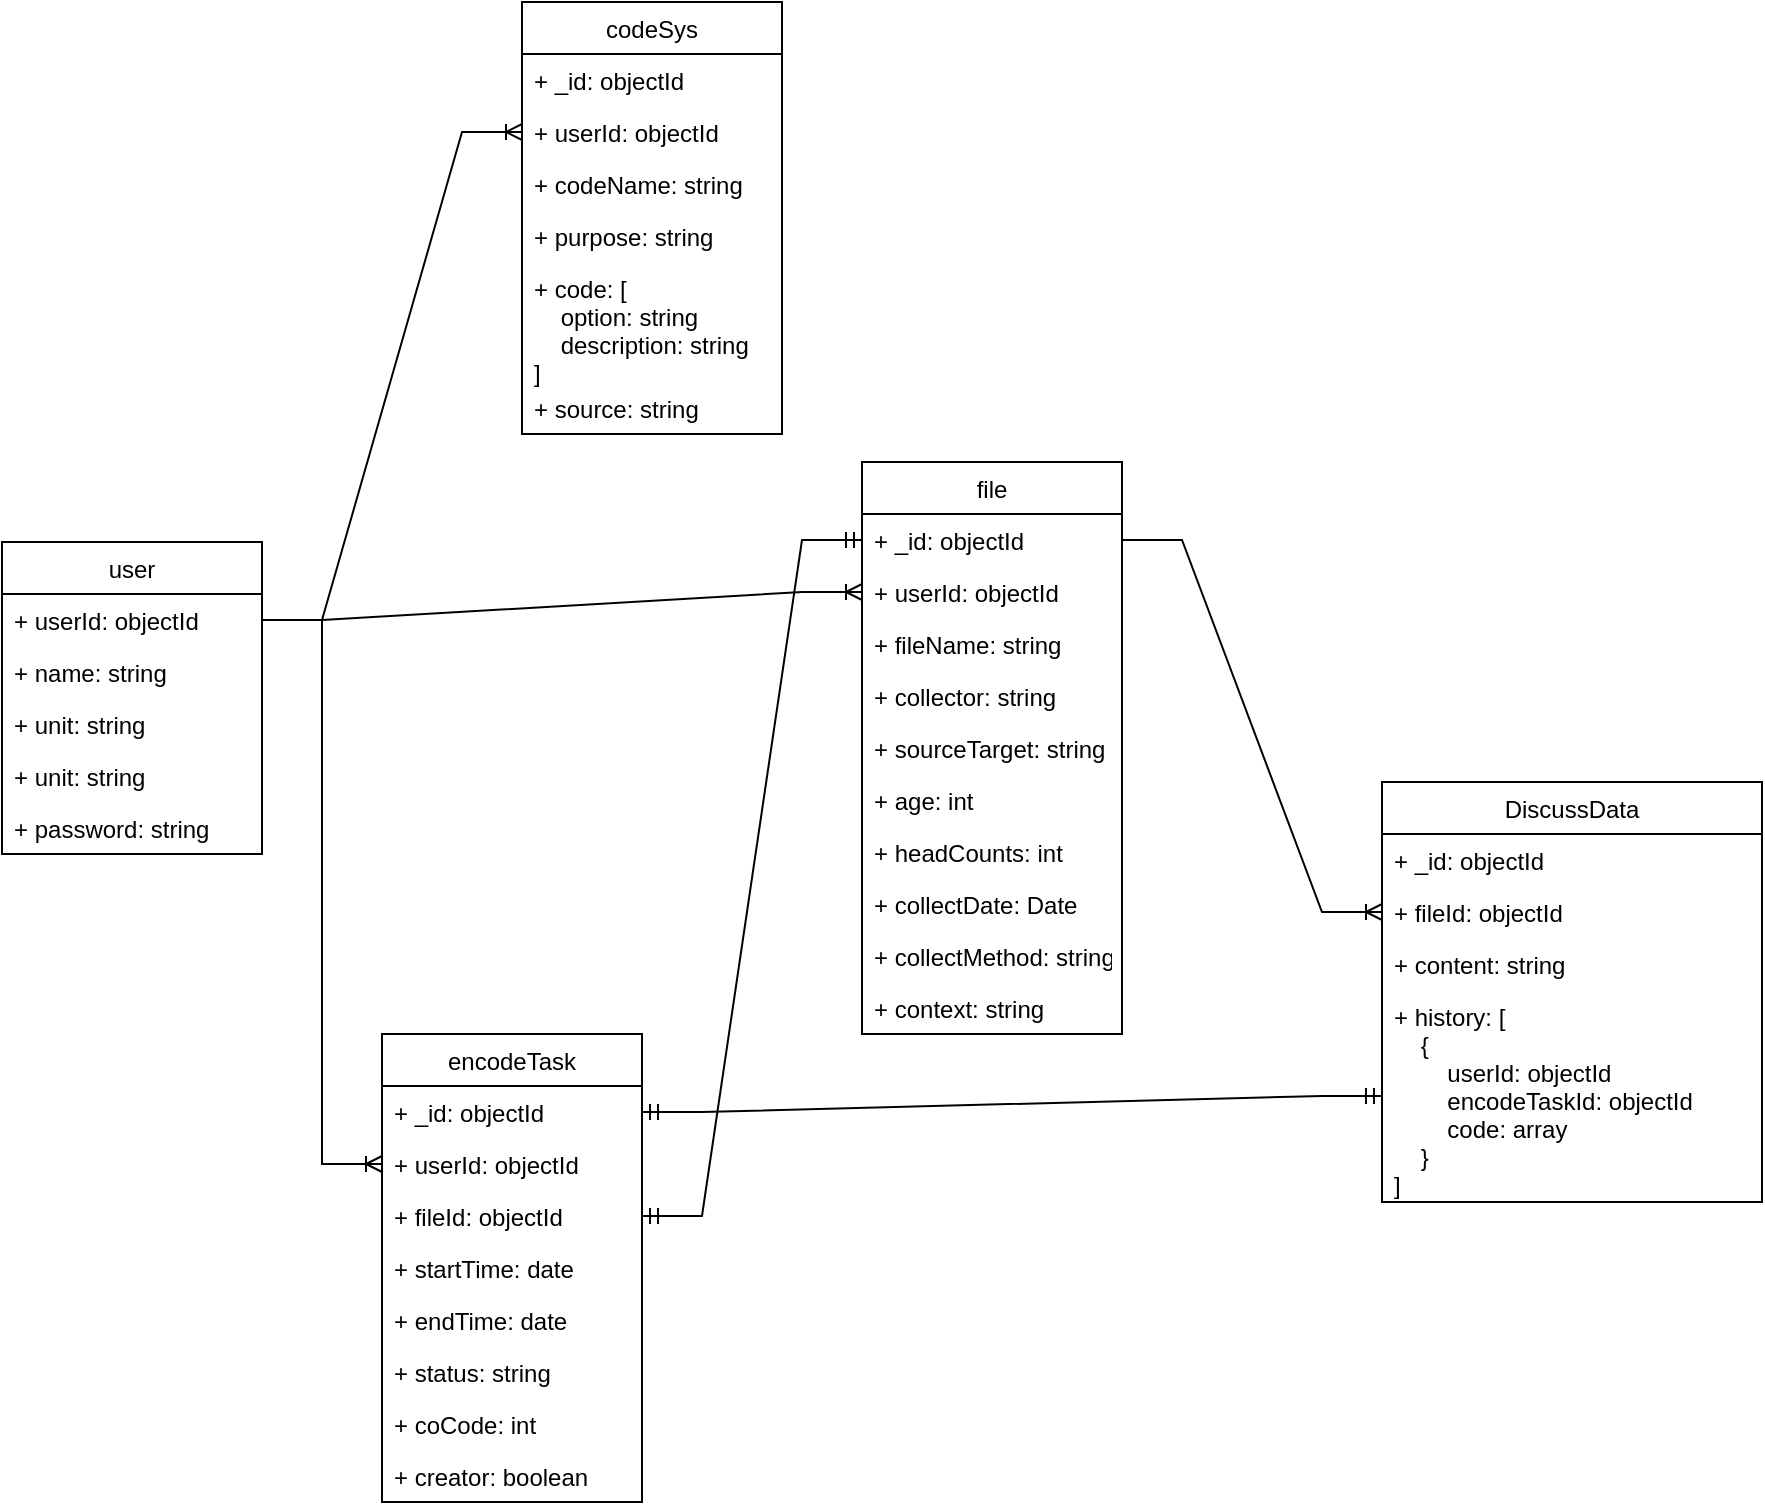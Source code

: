 <mxfile version="16.6.6" type="device"><diagram id="9LtvtnK_vuD1qdR1Dt2F" name="Page-1"><mxGraphModel dx="946" dy="2151" grid="1" gridSize="10" guides="1" tooltips="1" connect="1" arrows="1" fold="1" page="1" pageScale="1" pageWidth="1200" pageHeight="1600" math="0" shadow="0"><root><mxCell id="0"/><mxCell id="1" parent="0"/><mxCell id="lstrB5G8pz6xByOhNZ_a-1" value="user" style="swimlane;fontStyle=0;childLayout=stackLayout;horizontal=1;startSize=26;fillColor=none;horizontalStack=0;resizeParent=1;resizeParentMax=0;resizeLast=0;collapsible=1;marginBottom=0;" parent="1" vertex="1"><mxGeometry x="170" y="-360" width="130" height="156" as="geometry"><mxRectangle x="170" y="-360" width="60" height="26" as="alternateBounds"/></mxGeometry></mxCell><mxCell id="ur15PfgtXICbPJW2Xm9g-8" value="+ userId: objectId" style="text;strokeColor=none;fillColor=none;align=left;verticalAlign=top;spacingLeft=4;spacingRight=4;overflow=hidden;rotatable=0;points=[[0,0.5],[1,0.5]];portConstraint=eastwest;" parent="lstrB5G8pz6xByOhNZ_a-1" vertex="1"><mxGeometry y="26" width="130" height="26" as="geometry"/></mxCell><mxCell id="lstrB5G8pz6xByOhNZ_a-2" value="+ name: string" style="text;strokeColor=none;fillColor=none;align=left;verticalAlign=top;spacingLeft=4;spacingRight=4;overflow=hidden;rotatable=0;points=[[0,0.5],[1,0.5]];portConstraint=eastwest;" parent="lstrB5G8pz6xByOhNZ_a-1" vertex="1"><mxGeometry y="52" width="130" height="26" as="geometry"/></mxCell><mxCell id="lstrB5G8pz6xByOhNZ_a-6" value="+ unit: string" style="text;strokeColor=none;fillColor=none;align=left;verticalAlign=top;spacingLeft=4;spacingRight=4;overflow=hidden;rotatable=0;points=[[0,0.5],[1,0.5]];portConstraint=eastwest;" parent="lstrB5G8pz6xByOhNZ_a-1" vertex="1"><mxGeometry y="78" width="130" height="26" as="geometry"/></mxCell><mxCell id="lstrB5G8pz6xByOhNZ_a-3" value="+ unit: string" style="text;strokeColor=none;fillColor=none;align=left;verticalAlign=top;spacingLeft=4;spacingRight=4;overflow=hidden;rotatable=0;points=[[0,0.5],[1,0.5]];portConstraint=eastwest;" parent="lstrB5G8pz6xByOhNZ_a-1" vertex="1"><mxGeometry y="104" width="130" height="26" as="geometry"/></mxCell><mxCell id="lstrB5G8pz6xByOhNZ_a-5" value="+ password: string" style="text;strokeColor=none;fillColor=none;align=left;verticalAlign=top;spacingLeft=4;spacingRight=4;overflow=hidden;rotatable=0;points=[[0,0.5],[1,0.5]];portConstraint=eastwest;" parent="lstrB5G8pz6xByOhNZ_a-1" vertex="1"><mxGeometry y="130" width="130" height="26" as="geometry"/></mxCell><mxCell id="lstrB5G8pz6xByOhNZ_a-7" value="file" style="swimlane;fontStyle=0;childLayout=stackLayout;horizontal=1;startSize=26;fillColor=none;horizontalStack=0;resizeParent=1;resizeParentMax=0;resizeLast=0;collapsible=1;marginBottom=0;" parent="1" vertex="1"><mxGeometry x="600" y="-400" width="130" height="286" as="geometry"><mxRectangle x="170" y="-360" width="60" height="26" as="alternateBounds"/></mxGeometry></mxCell><mxCell id="ur15PfgtXICbPJW2Xm9g-9" value="+ _id: objectId" style="text;strokeColor=none;fillColor=none;align=left;verticalAlign=top;spacingLeft=4;spacingRight=4;overflow=hidden;rotatable=0;points=[[0,0.5],[1,0.5]];portConstraint=eastwest;" parent="lstrB5G8pz6xByOhNZ_a-7" vertex="1"><mxGeometry y="26" width="130" height="26" as="geometry"/></mxCell><mxCell id="lstrB5G8pz6xByOhNZ_a-8" value="+ userId: objectId" style="text;strokeColor=none;fillColor=none;align=left;verticalAlign=top;spacingLeft=4;spacingRight=4;overflow=hidden;rotatable=0;points=[[0,0.5],[1,0.5]];portConstraint=eastwest;" parent="lstrB5G8pz6xByOhNZ_a-7" vertex="1"><mxGeometry y="52" width="130" height="26" as="geometry"/></mxCell><mxCell id="lstrB5G8pz6xByOhNZ_a-9" value="+ fileName: string" style="text;strokeColor=none;fillColor=none;align=left;verticalAlign=top;spacingLeft=4;spacingRight=4;overflow=hidden;rotatable=0;points=[[0,0.5],[1,0.5]];portConstraint=eastwest;" parent="lstrB5G8pz6xByOhNZ_a-7" vertex="1"><mxGeometry y="78" width="130" height="26" as="geometry"/></mxCell><mxCell id="lstrB5G8pz6xByOhNZ_a-10" value="+ collector: string" style="text;strokeColor=none;fillColor=none;align=left;verticalAlign=top;spacingLeft=4;spacingRight=4;overflow=hidden;rotatable=0;points=[[0,0.5],[1,0.5]];portConstraint=eastwest;" parent="lstrB5G8pz6xByOhNZ_a-7" vertex="1"><mxGeometry y="104" width="130" height="26" as="geometry"/></mxCell><mxCell id="lstrB5G8pz6xByOhNZ_a-11" value="+ sourceTarget: string" style="text;strokeColor=none;fillColor=none;align=left;verticalAlign=top;spacingLeft=4;spacingRight=4;overflow=hidden;rotatable=0;points=[[0,0.5],[1,0.5]];portConstraint=eastwest;" parent="lstrB5G8pz6xByOhNZ_a-7" vertex="1"><mxGeometry y="130" width="130" height="26" as="geometry"/></mxCell><mxCell id="lstrB5G8pz6xByOhNZ_a-12" value="+ age: int" style="text;strokeColor=none;fillColor=none;align=left;verticalAlign=top;spacingLeft=4;spacingRight=4;overflow=hidden;rotatable=0;points=[[0,0.5],[1,0.5]];portConstraint=eastwest;" parent="lstrB5G8pz6xByOhNZ_a-7" vertex="1"><mxGeometry y="156" width="130" height="26" as="geometry"/></mxCell><mxCell id="lstrB5G8pz6xByOhNZ_a-13" value="+ headCounts: int" style="text;strokeColor=none;fillColor=none;align=left;verticalAlign=top;spacingLeft=4;spacingRight=4;overflow=hidden;rotatable=0;points=[[0,0.5],[1,0.5]];portConstraint=eastwest;" parent="lstrB5G8pz6xByOhNZ_a-7" vertex="1"><mxGeometry y="182" width="130" height="26" as="geometry"/></mxCell><mxCell id="lstrB5G8pz6xByOhNZ_a-14" value="+ collectDate: Date" style="text;strokeColor=none;fillColor=none;align=left;verticalAlign=top;spacingLeft=4;spacingRight=4;overflow=hidden;rotatable=0;points=[[0,0.5],[1,0.5]];portConstraint=eastwest;" parent="lstrB5G8pz6xByOhNZ_a-7" vertex="1"><mxGeometry y="208" width="130" height="26" as="geometry"/></mxCell><mxCell id="lstrB5G8pz6xByOhNZ_a-15" value="+ collectMethod: string" style="text;strokeColor=none;fillColor=none;align=left;verticalAlign=top;spacingLeft=4;spacingRight=4;overflow=hidden;rotatable=0;points=[[0,0.5],[1,0.5]];portConstraint=eastwest;" parent="lstrB5G8pz6xByOhNZ_a-7" vertex="1"><mxGeometry y="234" width="130" height="26" as="geometry"/></mxCell><mxCell id="lstrB5G8pz6xByOhNZ_a-16" value="+ context: string" style="text;strokeColor=none;fillColor=none;align=left;verticalAlign=top;spacingLeft=4;spacingRight=4;overflow=hidden;rotatable=0;points=[[0,0.5],[1,0.5]];portConstraint=eastwest;" parent="lstrB5G8pz6xByOhNZ_a-7" vertex="1"><mxGeometry y="260" width="130" height="26" as="geometry"/></mxCell><mxCell id="ur15PfgtXICbPJW2Xm9g-2" value="" style="edgeStyle=entityRelationEdgeStyle;fontSize=12;html=1;endArrow=ERoneToMany;rounded=0;exitX=1;exitY=0.5;exitDx=0;exitDy=0;entryX=0;entryY=0.5;entryDx=0;entryDy=0;" parent="1" source="ur15PfgtXICbPJW2Xm9g-8" target="lstrB5G8pz6xByOhNZ_a-8" edge="1"><mxGeometry width="100" height="100" relative="1" as="geometry"><mxPoint x="290" y="-140" as="sourcePoint"/><mxPoint x="410" y="-260" as="targetPoint"/></mxGeometry></mxCell><mxCell id="ur15PfgtXICbPJW2Xm9g-10" value="codeSys" style="swimlane;fontStyle=0;childLayout=stackLayout;horizontal=1;startSize=26;fillColor=none;horizontalStack=0;resizeParent=1;resizeParentMax=0;resizeLast=0;collapsible=1;marginBottom=0;" parent="1" vertex="1"><mxGeometry x="430" y="-630" width="130" height="216" as="geometry"><mxRectangle x="170" y="-360" width="60" height="26" as="alternateBounds"/></mxGeometry></mxCell><mxCell id="ur15PfgtXICbPJW2Xm9g-11" value="+ _id: objectId" style="text;strokeColor=none;fillColor=none;align=left;verticalAlign=top;spacingLeft=4;spacingRight=4;overflow=hidden;rotatable=0;points=[[0,0.5],[1,0.5]];portConstraint=eastwest;" parent="ur15PfgtXICbPJW2Xm9g-10" vertex="1"><mxGeometry y="26" width="130" height="26" as="geometry"/></mxCell><mxCell id="ur15PfgtXICbPJW2Xm9g-12" value="+ userId: objectId" style="text;strokeColor=none;fillColor=none;align=left;verticalAlign=top;spacingLeft=4;spacingRight=4;overflow=hidden;rotatable=0;points=[[0,0.5],[1,0.5]];portConstraint=eastwest;" parent="ur15PfgtXICbPJW2Xm9g-10" vertex="1"><mxGeometry y="52" width="130" height="26" as="geometry"/></mxCell><mxCell id="ur15PfgtXICbPJW2Xm9g-13" value="+ codeName: string" style="text;strokeColor=none;fillColor=none;align=left;verticalAlign=top;spacingLeft=4;spacingRight=4;overflow=hidden;rotatable=0;points=[[0,0.5],[1,0.5]];portConstraint=eastwest;" parent="ur15PfgtXICbPJW2Xm9g-10" vertex="1"><mxGeometry y="78" width="130" height="26" as="geometry"/></mxCell><mxCell id="ur15PfgtXICbPJW2Xm9g-14" value="+ purpose: string" style="text;strokeColor=none;fillColor=none;align=left;verticalAlign=top;spacingLeft=4;spacingRight=4;overflow=hidden;rotatable=0;points=[[0,0.5],[1,0.5]];portConstraint=eastwest;" parent="ur15PfgtXICbPJW2Xm9g-10" vertex="1"><mxGeometry y="104" width="130" height="26" as="geometry"/></mxCell><mxCell id="ur15PfgtXICbPJW2Xm9g-15" value="+ code: [&#10;    option: string&#10;    description: string&#10;]" style="text;strokeColor=none;fillColor=none;align=left;verticalAlign=top;spacingLeft=4;spacingRight=4;overflow=hidden;rotatable=0;points=[[0,0.5],[1,0.5]];portConstraint=eastwest;" parent="ur15PfgtXICbPJW2Xm9g-10" vertex="1"><mxGeometry y="130" width="130" height="60" as="geometry"/></mxCell><mxCell id="ur15PfgtXICbPJW2Xm9g-16" value="+ source: string" style="text;strokeColor=none;fillColor=none;align=left;verticalAlign=top;spacingLeft=4;spacingRight=4;overflow=hidden;rotatable=0;points=[[0,0.5],[1,0.5]];portConstraint=eastwest;" parent="ur15PfgtXICbPJW2Xm9g-10" vertex="1"><mxGeometry y="190" width="130" height="26" as="geometry"/></mxCell><mxCell id="ur15PfgtXICbPJW2Xm9g-21" value="" style="edgeStyle=entityRelationEdgeStyle;fontSize=12;html=1;endArrow=ERoneToMany;rounded=0;exitX=1;exitY=0.5;exitDx=0;exitDy=0;entryX=0;entryY=0.5;entryDx=0;entryDy=0;" parent="1" source="ur15PfgtXICbPJW2Xm9g-8" target="ur15PfgtXICbPJW2Xm9g-12" edge="1"><mxGeometry width="100" height="100" relative="1" as="geometry"><mxPoint x="310" y="-311.0" as="sourcePoint"/><mxPoint x="370" y="-450" as="targetPoint"/></mxGeometry></mxCell><mxCell id="SkZlb1zQegsPxp5bSkNd-1" value="encodeTask" style="swimlane;fontStyle=0;childLayout=stackLayout;horizontal=1;startSize=26;fillColor=none;horizontalStack=0;resizeParent=1;resizeParentMax=0;resizeLast=0;collapsible=1;marginBottom=0;" parent="1" vertex="1"><mxGeometry x="360" y="-114" width="130" height="234" as="geometry"><mxRectangle x="360" y="-240" width="60" height="26" as="alternateBounds"/></mxGeometry></mxCell><mxCell id="SkZlb1zQegsPxp5bSkNd-2" value="+ _id: objectId" style="text;strokeColor=none;fillColor=none;align=left;verticalAlign=top;spacingLeft=4;spacingRight=4;overflow=hidden;rotatable=0;points=[[0,0.5],[1,0.5]];portConstraint=eastwest;" parent="SkZlb1zQegsPxp5bSkNd-1" vertex="1"><mxGeometry y="26" width="130" height="26" as="geometry"/></mxCell><mxCell id="SkZlb1zQegsPxp5bSkNd-3" value="+ userId: objectId" style="text;strokeColor=none;fillColor=none;align=left;verticalAlign=top;spacingLeft=4;spacingRight=4;overflow=hidden;rotatable=0;points=[[0,0.5],[1,0.5]];portConstraint=eastwest;" parent="SkZlb1zQegsPxp5bSkNd-1" vertex="1"><mxGeometry y="52" width="130" height="26" as="geometry"/></mxCell><mxCell id="SkZlb1zQegsPxp5bSkNd-4" value="+ fileId: objectId" style="text;strokeColor=none;fillColor=none;align=left;verticalAlign=top;spacingLeft=4;spacingRight=4;overflow=hidden;rotatable=0;points=[[0,0.5],[1,0.5]];portConstraint=eastwest;" parent="SkZlb1zQegsPxp5bSkNd-1" vertex="1"><mxGeometry y="78" width="130" height="26" as="geometry"/></mxCell><mxCell id="SkZlb1zQegsPxp5bSkNd-10" value="+ startTime: date" style="text;strokeColor=none;fillColor=none;align=left;verticalAlign=top;spacingLeft=4;spacingRight=4;overflow=hidden;rotatable=0;points=[[0,0.5],[1,0.5]];portConstraint=eastwest;" parent="SkZlb1zQegsPxp5bSkNd-1" vertex="1"><mxGeometry y="104" width="130" height="26" as="geometry"/></mxCell><mxCell id="SkZlb1zQegsPxp5bSkNd-11" value="+ endTime: date" style="text;strokeColor=none;fillColor=none;align=left;verticalAlign=top;spacingLeft=4;spacingRight=4;overflow=hidden;rotatable=0;points=[[0,0.5],[1,0.5]];portConstraint=eastwest;" parent="SkZlb1zQegsPxp5bSkNd-1" vertex="1"><mxGeometry y="130" width="130" height="26" as="geometry"/></mxCell><mxCell id="SkZlb1zQegsPxp5bSkNd-28" value="+ status: string" style="text;strokeColor=none;fillColor=none;align=left;verticalAlign=top;spacingLeft=4;spacingRight=4;overflow=hidden;rotatable=0;points=[[0,0.5],[1,0.5]];portConstraint=eastwest;" parent="SkZlb1zQegsPxp5bSkNd-1" vertex="1"><mxGeometry y="156" width="130" height="26" as="geometry"/></mxCell><mxCell id="SkZlb1zQegsPxp5bSkNd-29" value="+ coCode: int" style="text;strokeColor=none;fillColor=none;align=left;verticalAlign=top;spacingLeft=4;spacingRight=4;overflow=hidden;rotatable=0;points=[[0,0.5],[1,0.5]];portConstraint=eastwest;" parent="SkZlb1zQegsPxp5bSkNd-1" vertex="1"><mxGeometry y="182" width="130" height="26" as="geometry"/></mxCell><mxCell id="SkZlb1zQegsPxp5bSkNd-30" value="+ creator: boolean" style="text;strokeColor=none;fillColor=none;align=left;verticalAlign=top;spacingLeft=4;spacingRight=4;overflow=hidden;rotatable=0;points=[[0,0.5],[1,0.5]];portConstraint=eastwest;" parent="SkZlb1zQegsPxp5bSkNd-1" vertex="1"><mxGeometry y="208" width="130" height="26" as="geometry"/></mxCell><mxCell id="SkZlb1zQegsPxp5bSkNd-12" value="" style="edgeStyle=entityRelationEdgeStyle;fontSize=12;html=1;endArrow=ERoneToMany;rounded=0;entryX=0;entryY=0.5;entryDx=0;entryDy=0;exitX=1;exitY=0.5;exitDx=0;exitDy=0;" parent="1" source="ur15PfgtXICbPJW2Xm9g-8" target="SkZlb1zQegsPxp5bSkNd-3" edge="1"><mxGeometry width="100" height="100" relative="1" as="geometry"><mxPoint x="300" y="-185" as="sourcePoint"/><mxPoint x="430" y="-190.0" as="targetPoint"/></mxGeometry></mxCell><mxCell id="SkZlb1zQegsPxp5bSkNd-14" value="" style="edgeStyle=entityRelationEdgeStyle;fontSize=12;html=1;endArrow=ERmandOne;startArrow=ERmandOne;rounded=0;exitX=1;exitY=0.5;exitDx=0;exitDy=0;entryX=0;entryY=0.5;entryDx=0;entryDy=0;" parent="1" source="SkZlb1zQegsPxp5bSkNd-4" target="ur15PfgtXICbPJW2Xm9g-9" edge="1"><mxGeometry width="100" height="100" relative="1" as="geometry"><mxPoint x="660" y="10" as="sourcePoint"/><mxPoint x="740" y="-350" as="targetPoint"/></mxGeometry></mxCell><mxCell id="SkZlb1zQegsPxp5bSkNd-16" value="DiscussData" style="swimlane;fontStyle=0;childLayout=stackLayout;horizontal=1;startSize=26;fillColor=none;horizontalStack=0;resizeParent=1;resizeParentMax=0;resizeLast=0;collapsible=1;marginBottom=0;" parent="1" vertex="1"><mxGeometry x="860" y="-240" width="190" height="210" as="geometry"><mxRectangle x="170" y="-360" width="60" height="26" as="alternateBounds"/></mxGeometry></mxCell><mxCell id="SkZlb1zQegsPxp5bSkNd-17" value="+ _id: objectId" style="text;strokeColor=none;fillColor=none;align=left;verticalAlign=top;spacingLeft=4;spacingRight=4;overflow=hidden;rotatable=0;points=[[0,0.5],[1,0.5]];portConstraint=eastwest;" parent="SkZlb1zQegsPxp5bSkNd-16" vertex="1"><mxGeometry y="26" width="190" height="26" as="geometry"/></mxCell><mxCell id="SkZlb1zQegsPxp5bSkNd-18" value="+ fileId: objectId" style="text;strokeColor=none;fillColor=none;align=left;verticalAlign=top;spacingLeft=4;spacingRight=4;overflow=hidden;rotatable=0;points=[[0,0.5],[1,0.5]];portConstraint=eastwest;" parent="SkZlb1zQegsPxp5bSkNd-16" vertex="1"><mxGeometry y="52" width="190" height="26" as="geometry"/></mxCell><mxCell id="SkZlb1zQegsPxp5bSkNd-19" value="+ content: string" style="text;strokeColor=none;fillColor=none;align=left;verticalAlign=top;spacingLeft=4;spacingRight=4;overflow=hidden;rotatable=0;points=[[0,0.5],[1,0.5]];portConstraint=eastwest;" parent="SkZlb1zQegsPxp5bSkNd-16" vertex="1"><mxGeometry y="78" width="190" height="26" as="geometry"/></mxCell><mxCell id="SkZlb1zQegsPxp5bSkNd-27" value="+ history: [&#10;    {&#10;        userId: objectId&#10;        encodeTaskId: objectId&#10;        code: array&#10;    }&#10;]" style="text;strokeColor=none;fillColor=none;align=left;verticalAlign=top;spacingLeft=4;spacingRight=4;overflow=hidden;rotatable=0;points=[[0,0.5],[1,0.5]];portConstraint=eastwest;" parent="SkZlb1zQegsPxp5bSkNd-16" vertex="1"><mxGeometry y="104" width="190" height="106" as="geometry"/></mxCell><mxCell id="SkZlb1zQegsPxp5bSkNd-31" value="" style="edgeStyle=entityRelationEdgeStyle;fontSize=12;html=1;endArrow=ERoneToMany;rounded=0;exitX=1;exitY=0.5;exitDx=0;exitDy=0;entryX=0;entryY=0.5;entryDx=0;entryDy=0;" parent="1" source="ur15PfgtXICbPJW2Xm9g-9" target="SkZlb1zQegsPxp5bSkNd-18" edge="1"><mxGeometry width="100" height="100" relative="1" as="geometry"><mxPoint x="750" y="-180" as="sourcePoint"/><mxPoint x="850" y="-280" as="targetPoint"/></mxGeometry></mxCell><mxCell id="SkZlb1zQegsPxp5bSkNd-32" value="" style="edgeStyle=entityRelationEdgeStyle;fontSize=12;html=1;endArrow=ERmandOne;startArrow=ERmandOne;rounded=0;entryX=0;entryY=0.5;entryDx=0;entryDy=0;" parent="1" source="SkZlb1zQegsPxp5bSkNd-2" target="SkZlb1zQegsPxp5bSkNd-27" edge="1"><mxGeometry width="100" height="100" relative="1" as="geometry"><mxPoint x="530" y="-90" as="sourcePoint"/><mxPoint x="690" y="-100" as="targetPoint"/></mxGeometry></mxCell></root></mxGraphModel></diagram></mxfile>